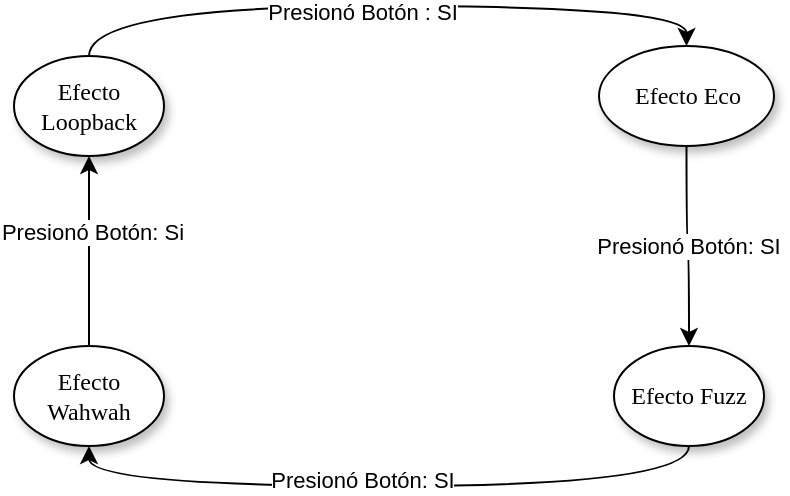 <mxfile version="13.7.5" type="github">
  <diagram name="Page-1" id="42789a77-a242-8287-6e28-9cd8cfd52e62">
    <mxGraphModel dx="652" dy="364" grid="1" gridSize="10" guides="1" tooltips="1" connect="1" arrows="1" fold="1" page="1" pageScale="1" pageWidth="1100" pageHeight="850" background="#ffffff" math="0" shadow="0">
      <root>
        <mxCell id="0" />
        <mxCell id="1" parent="0" />
        <mxCell id="BaWpvpiKm5rsbrl9VV1G-6" value="&lt;font style=&quot;vertical-align: inherit&quot;&gt;&lt;font style=&quot;vertical-align: inherit&quot;&gt;Presionó Botón: SI&lt;/font&gt;&lt;/font&gt;" style="edgeStyle=orthogonalEdgeStyle;curved=1;rounded=0;orthogonalLoop=1;jettySize=auto;html=1;entryX=0.5;entryY=0;entryDx=0;entryDy=0;" edge="1" parent="1" source="1ea317790d2ca983-1" target="1ea317790d2ca983-3">
          <mxGeometry relative="1" as="geometry">
            <Array as="points">
              <mxPoint x="526" y="180" />
              <mxPoint x="528" y="180" />
            </Array>
          </mxGeometry>
        </mxCell>
        <mxCell id="1ea317790d2ca983-1" value="&lt;font style=&quot;vertical-align: inherit&quot;&gt;&lt;font style=&quot;vertical-align: inherit&quot;&gt;Efecto Eco&lt;/font&gt;&lt;/font&gt;" style="ellipse;whiteSpace=wrap;html=1;rounded=0;shadow=1;comic=0;labelBackgroundColor=none;strokeWidth=1;fontFamily=Verdana;fontSize=12;align=center;" parent="1" vertex="1">
          <mxGeometry x="482.5" y="80" width="87.5" height="50" as="geometry" />
        </mxCell>
        <mxCell id="BaWpvpiKm5rsbrl9VV1G-7" style="edgeStyle=orthogonalEdgeStyle;curved=1;rounded=0;orthogonalLoop=1;jettySize=auto;html=1;entryX=0.5;entryY=1;entryDx=0;entryDy=0;exitX=0.5;exitY=1;exitDx=0;exitDy=0;" edge="1" parent="1" source="1ea317790d2ca983-3" target="1ea317790d2ca983-4">
          <mxGeometry relative="1" as="geometry" />
        </mxCell>
        <mxCell id="BaWpvpiKm5rsbrl9VV1G-10" value="&lt;font style=&quot;vertical-align: inherit&quot;&gt;&lt;font style=&quot;vertical-align: inherit&quot;&gt;Presionó Botón: SI&lt;/font&gt;&lt;/font&gt;" style="edgeLabel;html=1;align=center;verticalAlign=middle;resizable=0;points=[];" vertex="1" connectable="0" parent="BaWpvpiKm5rsbrl9VV1G-7">
          <mxGeometry x="0.082" y="-3" relative="1" as="geometry">
            <mxPoint as="offset" />
          </mxGeometry>
        </mxCell>
        <mxCell id="1ea317790d2ca983-3" value="&lt;span&gt;&lt;font style=&quot;vertical-align: inherit&quot;&gt;&lt;font style=&quot;vertical-align: inherit&quot;&gt;Efecto Fuzz&lt;/font&gt;&lt;/font&gt;&lt;/span&gt;" style="ellipse;whiteSpace=wrap;html=1;rounded=0;shadow=1;comic=0;labelBackgroundColor=none;strokeWidth=1;fontFamily=Verdana;fontSize=12;align=center;" parent="1" vertex="1">
          <mxGeometry x="490" y="230" width="75" height="50" as="geometry" />
        </mxCell>
        <mxCell id="BaWpvpiKm5rsbrl9VV1G-5" style="edgeStyle=orthogonalEdgeStyle;curved=1;rounded=0;orthogonalLoop=1;jettySize=auto;html=1;entryX=0.5;entryY=0;entryDx=0;entryDy=0;exitX=0.5;exitY=0;exitDx=0;exitDy=0;" edge="1" parent="1" source="1ea317790d2ca983-9" target="1ea317790d2ca983-1">
          <mxGeometry relative="1" as="geometry" />
        </mxCell>
        <mxCell id="BaWpvpiKm5rsbrl9VV1G-9" value="&lt;font style=&quot;vertical-align: inherit&quot;&gt;&lt;font style=&quot;vertical-align: inherit&quot;&gt;&lt;font style=&quot;vertical-align: inherit&quot;&gt;&lt;font style=&quot;vertical-align: inherit&quot;&gt;&lt;font style=&quot;vertical-align: inherit&quot;&gt;&lt;font style=&quot;vertical-align: inherit&quot;&gt;Presionó Botón : SI&lt;/font&gt;&lt;/font&gt;&lt;/font&gt;&lt;/font&gt;&lt;/font&gt;&lt;/font&gt;" style="edgeLabel;html=1;align=center;verticalAlign=middle;resizable=0;points=[];" vertex="1" connectable="0" parent="BaWpvpiKm5rsbrl9VV1G-5">
          <mxGeometry x="-0.063" y="-3" relative="1" as="geometry">
            <mxPoint as="offset" />
          </mxGeometry>
        </mxCell>
        <mxCell id="1ea317790d2ca983-9" value="&lt;font style=&quot;vertical-align: inherit&quot;&gt;&lt;font style=&quot;vertical-align: inherit&quot;&gt;Efecto Loopback&lt;/font&gt;&lt;/font&gt;" style="ellipse;whiteSpace=wrap;html=1;rounded=0;shadow=1;comic=0;labelBackgroundColor=none;strokeWidth=1;fontFamily=Verdana;fontSize=12;align=center;" parent="1" vertex="1">
          <mxGeometry x="190" y="85" width="75" height="50" as="geometry" />
        </mxCell>
        <mxCell id="BaWpvpiKm5rsbrl9VV1G-8" style="edgeStyle=orthogonalEdgeStyle;curved=1;rounded=0;orthogonalLoop=1;jettySize=auto;html=1;entryX=0.5;entryY=1;entryDx=0;entryDy=0;" edge="1" parent="1" source="1ea317790d2ca983-4" target="1ea317790d2ca983-9">
          <mxGeometry relative="1" as="geometry" />
        </mxCell>
        <mxCell id="BaWpvpiKm5rsbrl9VV1G-11" value="&lt;font style=&quot;vertical-align: inherit&quot;&gt;&lt;font style=&quot;vertical-align: inherit&quot;&gt;Presionó Botón: Si&lt;/font&gt;&lt;/font&gt;" style="edgeLabel;html=1;align=center;verticalAlign=middle;resizable=0;points=[];" vertex="1" connectable="0" parent="BaWpvpiKm5rsbrl9VV1G-8">
          <mxGeometry x="0.201" y="-1" relative="1" as="geometry">
            <mxPoint as="offset" />
          </mxGeometry>
        </mxCell>
        <mxCell id="1ea317790d2ca983-4" value="&lt;span&gt;&lt;font style=&quot;vertical-align: inherit&quot;&gt;&lt;font style=&quot;vertical-align: inherit&quot;&gt;Efecto Wahwah&lt;/font&gt;&lt;/font&gt;&lt;/span&gt;" style="ellipse;whiteSpace=wrap;html=1;rounded=0;shadow=1;comic=0;labelBackgroundColor=none;strokeWidth=1;fontFamily=Verdana;fontSize=12;align=center;" parent="1" vertex="1">
          <mxGeometry x="190" y="230" width="75" height="50" as="geometry" />
        </mxCell>
      </root>
    </mxGraphModel>
  </diagram>
</mxfile>
